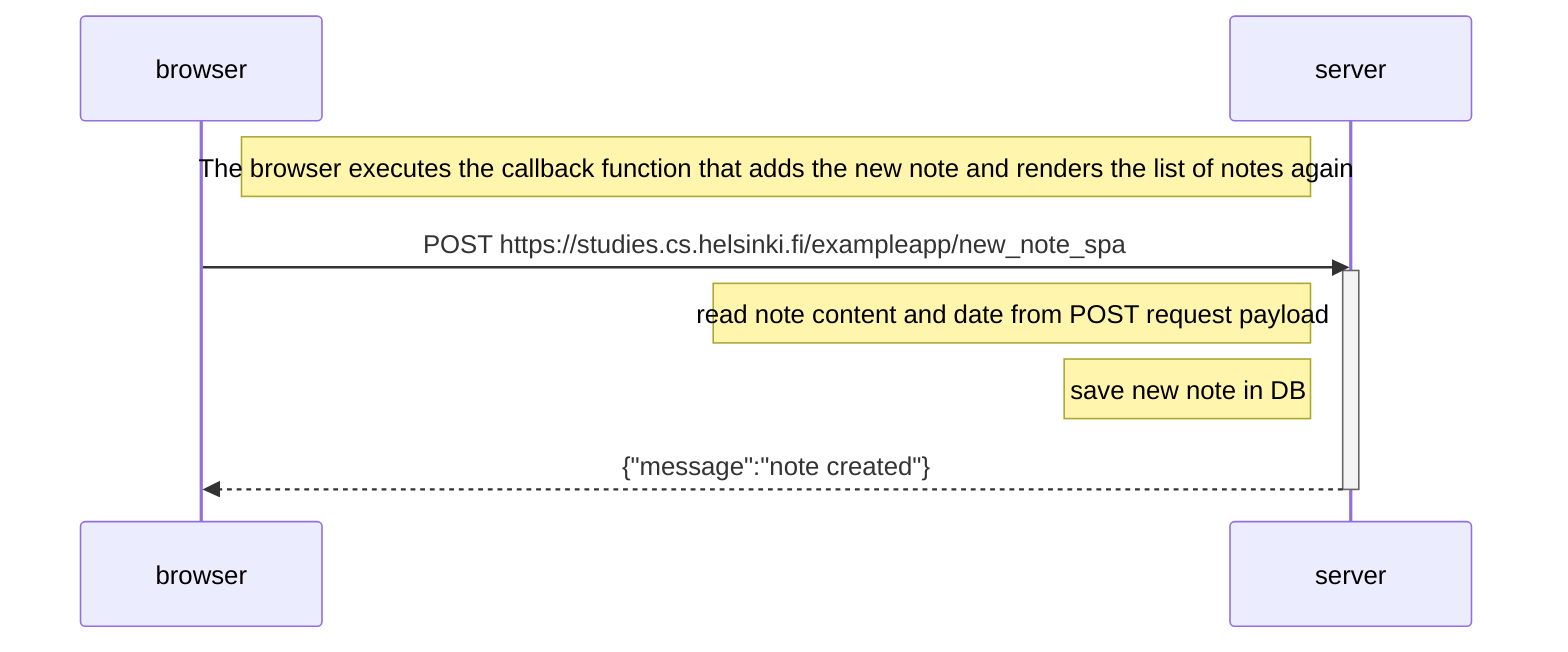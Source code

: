 sequenceDiagram
    participant browser
    participant server
    Note right of browser: The browser executes the callback function that adds the new note and renders the list of notes again
    browser->>server: POST https://studies.cs.helsinki.fi/exampleapp/new_note_spa
    activate server
    Note left of server: read note content and date from POST request payload
    Note left of server: save new note in DB
    server-->>browser: {"message":"note created"}
    deactivate server